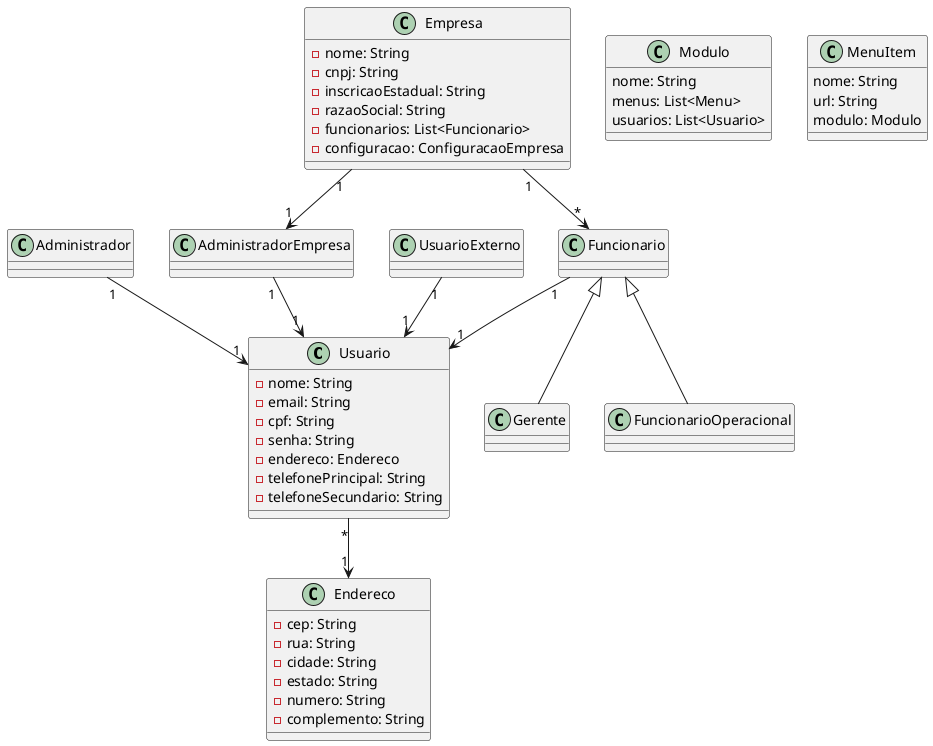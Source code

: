 @startuml

class Usuario {
    -nome: String
    -email: String
    -cpf: String
    -senha: String
    -endereco: Endereco
    -telefonePrincipal: String
    -telefoneSecundario: String
}

class Endereco {
    -cep: String
    -rua: String
    -cidade: String
    -estado: String
    -numero: String
    -complemento: String
}

class Empresa {
    -nome: String
    -cnpj: String
    -inscricaoEstadual: String
    -razaoSocial: String
    -funcionarios: List<Funcionario>
    -configuracao: ConfiguracaoEmpresa
}

/'
class ConfiguracaoEmpresa {
    -horarioFuncionamento: List<HorarioPorDiaSemana>
}

class HorarioPorDiaSemana {
    -diaSemana: DiaSemana
    -inicio: LocalTime
    -fim: LocalTime
}

enum DiaSemana {
    +SEGUNDA
    +TERCA
    +QUARTA
    +QUINTA
    +SEXTA
    +SABADO
} 
'/

class Administrador {
}

class Funcionario {
    
}


class Gerente {

}

class FuncionarioOperacional {

}

class UsuarioExterno {

}

class Modulo {
    nome: String
    menus: List<Menu>
    usuarios: List<Usuario>
}

class MenuItem {
    nome: String
    url: String
    modulo: Modulo
}

Administrador "1" --> "1" Usuario
UsuarioExterno "1" --> "1" Usuario
Usuario "*" --> "1" Endereco
AdministradorEmpresa "1" --> "1" Usuario
Empresa "1" --> "1" AdministradorEmpresa
Empresa "1" --> "*" Funcionario
Funcionario <|-- Gerente
Funcionario <|-- FuncionarioOperacional
Funcionario "1" --> "1" Usuario
' Empresa "1" --> "1" ConfiguracaoEmpresa
' Funcionario "1" --> "1" HorarioUso

@enduml
